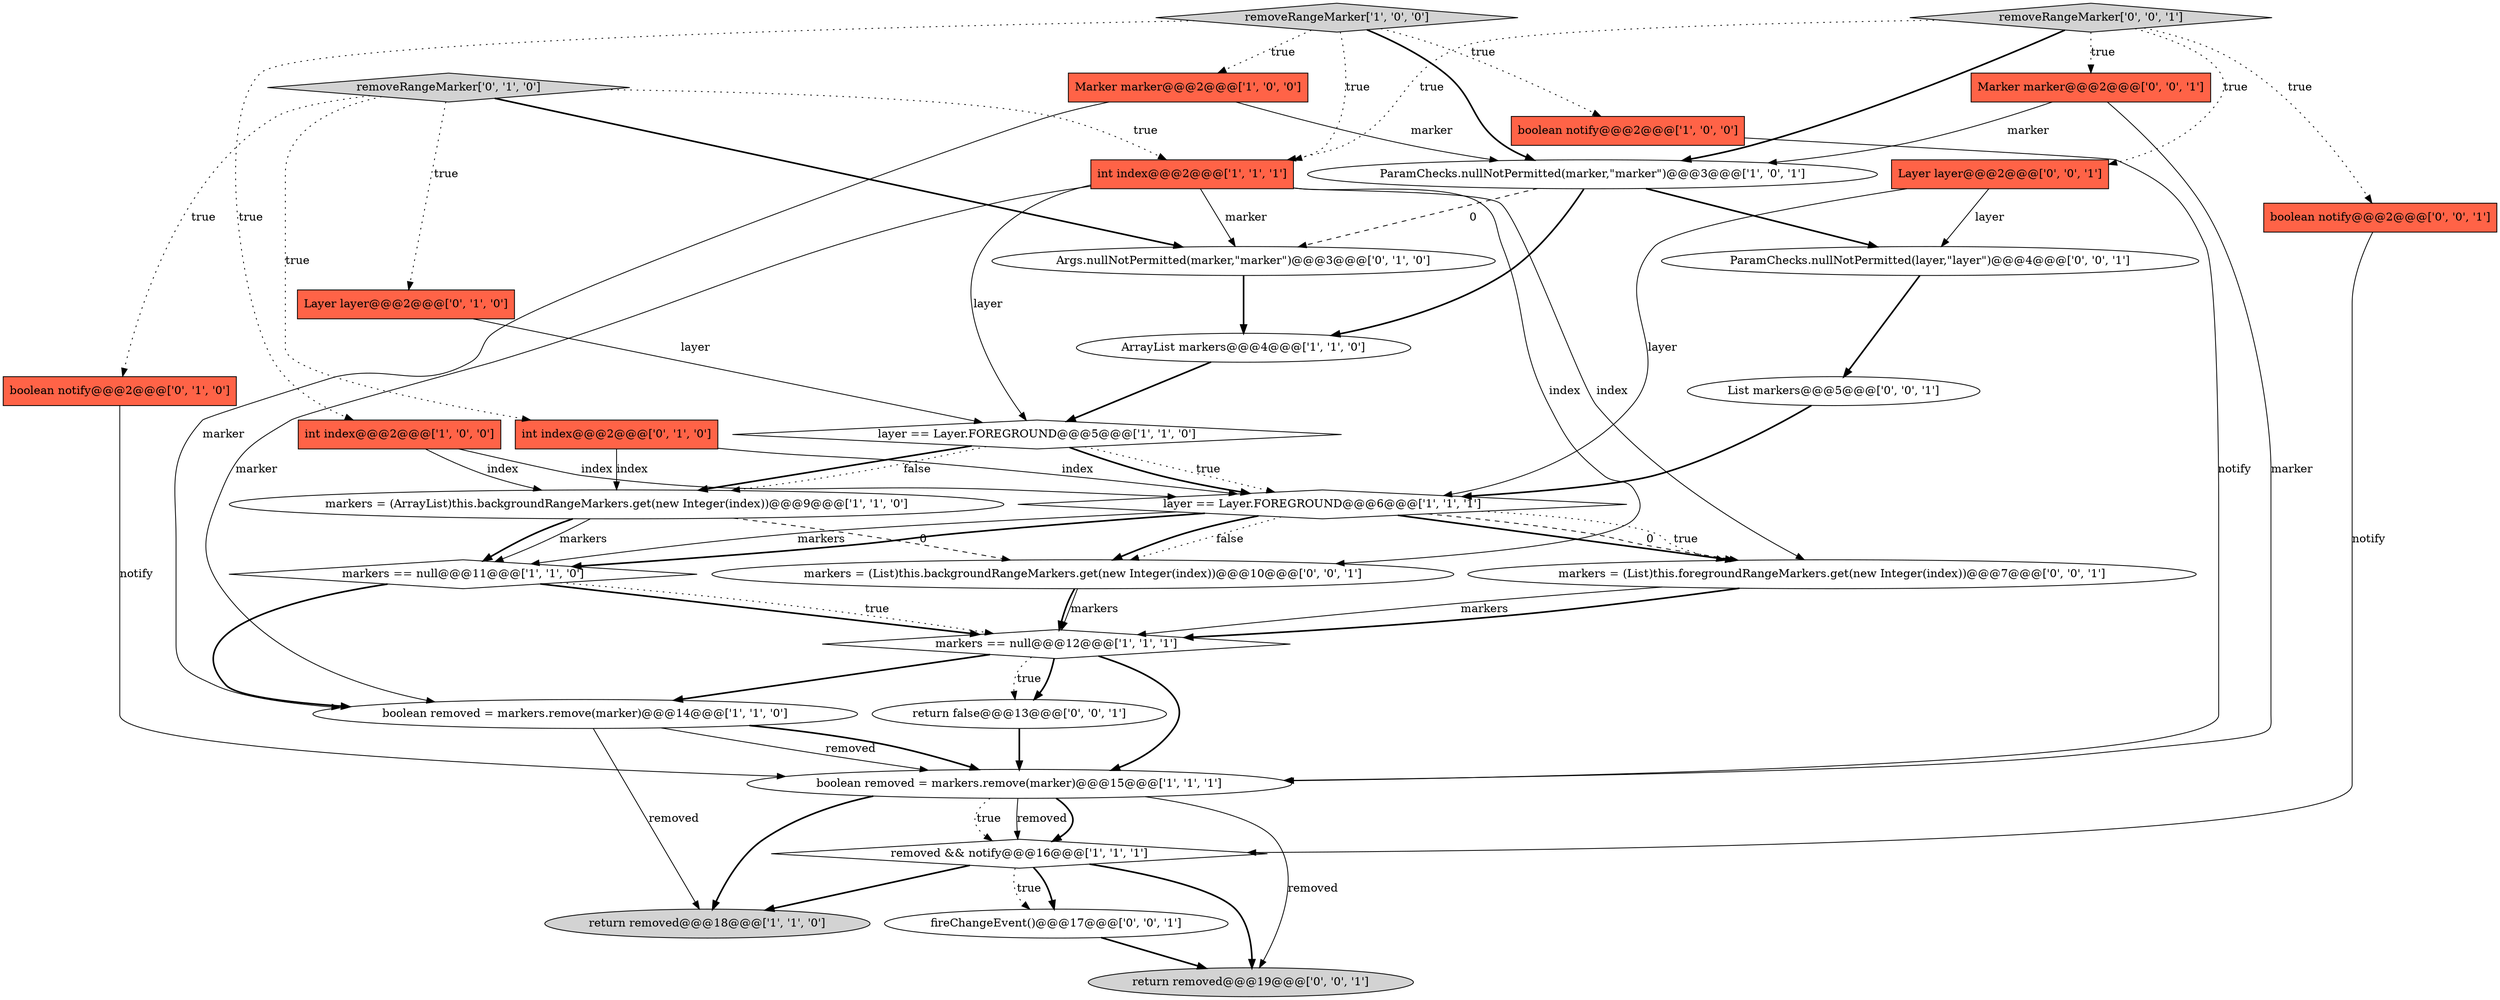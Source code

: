 digraph {
27 [style = filled, label = "fireChangeEvent()@@@17@@@['0', '0', '1']", fillcolor = white, shape = ellipse image = "AAA0AAABBB3BBB"];
19 [style = filled, label = "Layer layer@@@2@@@['0', '1', '0']", fillcolor = tomato, shape = box image = "AAA0AAABBB2BBB"];
24 [style = filled, label = "removeRangeMarker['0', '0', '1']", fillcolor = lightgray, shape = diamond image = "AAA0AAABBB3BBB"];
26 [style = filled, label = "ParamChecks.nullNotPermitted(layer,\"layer\")@@@4@@@['0', '0', '1']", fillcolor = white, shape = ellipse image = "AAA0AAABBB3BBB"];
30 [style = filled, label = "return removed@@@19@@@['0', '0', '1']", fillcolor = lightgray, shape = ellipse image = "AAA0AAABBB3BBB"];
9 [style = filled, label = "markers == null@@@11@@@['1', '1', '0']", fillcolor = white, shape = diamond image = "AAA0AAABBB1BBB"];
22 [style = filled, label = "boolean notify@@@2@@@['0', '0', '1']", fillcolor = tomato, shape = box image = "AAA0AAABBB3BBB"];
5 [style = filled, label = "return removed@@@18@@@['1', '1', '0']", fillcolor = lightgray, shape = ellipse image = "AAA0AAABBB1BBB"];
8 [style = filled, label = "layer == Layer.FOREGROUND@@@5@@@['1', '1', '0']", fillcolor = white, shape = diamond image = "AAA0AAABBB1BBB"];
17 [style = filled, label = "Args.nullNotPermitted(marker,\"marker\")@@@3@@@['0', '1', '0']", fillcolor = white, shape = ellipse image = "AAA1AAABBB2BBB"];
23 [style = filled, label = "Marker marker@@@2@@@['0', '0', '1']", fillcolor = tomato, shape = box image = "AAA0AAABBB3BBB"];
3 [style = filled, label = "markers == null@@@12@@@['1', '1', '1']", fillcolor = white, shape = diamond image = "AAA0AAABBB1BBB"];
16 [style = filled, label = "int index@@@2@@@['0', '1', '0']", fillcolor = tomato, shape = box image = "AAA0AAABBB2BBB"];
2 [style = filled, label = "boolean notify@@@2@@@['1', '0', '0']", fillcolor = tomato, shape = box image = "AAA0AAABBB1BBB"];
12 [style = filled, label = "boolean removed = markers.remove(marker)@@@15@@@['1', '1', '1']", fillcolor = white, shape = ellipse image = "AAA0AAABBB1BBB"];
20 [style = filled, label = "boolean notify@@@2@@@['0', '1', '0']", fillcolor = tomato, shape = box image = "AAA0AAABBB2BBB"];
11 [style = filled, label = "Marker marker@@@2@@@['1', '0', '0']", fillcolor = tomato, shape = box image = "AAA0AAABBB1BBB"];
25 [style = filled, label = "markers = (List)this.backgroundRangeMarkers.get(new Integer(index))@@@10@@@['0', '0', '1']", fillcolor = white, shape = ellipse image = "AAA0AAABBB3BBB"];
28 [style = filled, label = "Layer layer@@@2@@@['0', '0', '1']", fillcolor = tomato, shape = box image = "AAA0AAABBB3BBB"];
7 [style = filled, label = "boolean removed = markers.remove(marker)@@@14@@@['1', '1', '0']", fillcolor = white, shape = ellipse image = "AAA0AAABBB1BBB"];
29 [style = filled, label = "return false@@@13@@@['0', '0', '1']", fillcolor = white, shape = ellipse image = "AAA0AAABBB3BBB"];
13 [style = filled, label = "int index@@@2@@@['1', '1', '1']", fillcolor = tomato, shape = box image = "AAA0AAABBB1BBB"];
31 [style = filled, label = "List markers@@@5@@@['0', '0', '1']", fillcolor = white, shape = ellipse image = "AAA0AAABBB3BBB"];
0 [style = filled, label = "removed && notify@@@16@@@['1', '1', '1']", fillcolor = white, shape = diamond image = "AAA0AAABBB1BBB"];
14 [style = filled, label = "ParamChecks.nullNotPermitted(marker,\"marker\")@@@3@@@['1', '0', '1']", fillcolor = white, shape = ellipse image = "AAA0AAABBB1BBB"];
18 [style = filled, label = "removeRangeMarker['0', '1', '0']", fillcolor = lightgray, shape = diamond image = "AAA0AAABBB2BBB"];
4 [style = filled, label = "removeRangeMarker['1', '0', '0']", fillcolor = lightgray, shape = diamond image = "AAA0AAABBB1BBB"];
15 [style = filled, label = "layer == Layer.FOREGROUND@@@6@@@['1', '1', '1']", fillcolor = white, shape = diamond image = "AAA0AAABBB1BBB"];
21 [style = filled, label = "markers = (List)this.foregroundRangeMarkers.get(new Integer(index))@@@7@@@['0', '0', '1']", fillcolor = white, shape = ellipse image = "AAA0AAABBB3BBB"];
6 [style = filled, label = "int index@@@2@@@['1', '0', '0']", fillcolor = tomato, shape = box image = "AAA0AAABBB1BBB"];
10 [style = filled, label = "ArrayList markers@@@4@@@['1', '1', '0']", fillcolor = white, shape = ellipse image = "AAA0AAABBB1BBB"];
1 [style = filled, label = "markers = (ArrayList)this.backgroundRangeMarkers.get(new Integer(index))@@@9@@@['1', '1', '0']", fillcolor = white, shape = ellipse image = "AAA0AAABBB1BBB"];
3->29 [style = bold, label=""];
15->21 [style = dotted, label="true"];
24->13 [style = dotted, label="true"];
12->30 [style = solid, label="removed"];
12->0 [style = bold, label=""];
24->28 [style = dotted, label="true"];
11->14 [style = solid, label="marker"];
13->17 [style = solid, label="marker"];
1->25 [style = dashed, label="0"];
21->3 [style = bold, label=""];
25->3 [style = bold, label=""];
18->20 [style = dotted, label="true"];
3->29 [style = dotted, label="true"];
16->1 [style = solid, label="index"];
1->9 [style = bold, label=""];
7->12 [style = solid, label="removed"];
28->15 [style = solid, label="layer"];
6->15 [style = solid, label="index"];
7->5 [style = solid, label="removed"];
15->9 [style = bold, label=""];
13->21 [style = solid, label="index"];
26->31 [style = bold, label=""];
9->3 [style = bold, label=""];
12->0 [style = dotted, label="true"];
10->8 [style = bold, label=""];
20->12 [style = solid, label="notify"];
23->14 [style = solid, label="marker"];
15->9 [style = solid, label="markers"];
4->11 [style = dotted, label="true"];
15->21 [style = bold, label=""];
12->0 [style = solid, label="removed"];
14->17 [style = dashed, label="0"];
13->8 [style = solid, label="layer"];
2->12 [style = solid, label="notify"];
3->7 [style = bold, label=""];
14->26 [style = bold, label=""];
9->7 [style = bold, label=""];
18->13 [style = dotted, label="true"];
13->25 [style = solid, label="index"];
8->1 [style = bold, label=""];
18->16 [style = dotted, label="true"];
0->27 [style = bold, label=""];
24->22 [style = dotted, label="true"];
12->5 [style = bold, label=""];
8->15 [style = dotted, label="true"];
13->7 [style = solid, label="marker"];
7->12 [style = bold, label=""];
24->23 [style = dotted, label="true"];
3->12 [style = bold, label=""];
8->1 [style = dotted, label="false"];
21->3 [style = solid, label="markers"];
0->27 [style = dotted, label="true"];
27->30 [style = bold, label=""];
19->8 [style = solid, label="layer"];
1->9 [style = solid, label="markers"];
18->19 [style = dotted, label="true"];
15->25 [style = dotted, label="false"];
4->14 [style = bold, label=""];
0->30 [style = bold, label=""];
18->17 [style = bold, label=""];
29->12 [style = bold, label=""];
9->3 [style = dotted, label="true"];
15->21 [style = dashed, label="0"];
22->0 [style = solid, label="notify"];
0->5 [style = bold, label=""];
23->12 [style = solid, label="marker"];
6->1 [style = solid, label="index"];
14->10 [style = bold, label=""];
31->15 [style = bold, label=""];
15->25 [style = bold, label=""];
24->14 [style = bold, label=""];
4->6 [style = dotted, label="true"];
4->13 [style = dotted, label="true"];
16->15 [style = solid, label="index"];
17->10 [style = bold, label=""];
8->15 [style = bold, label=""];
11->7 [style = solid, label="marker"];
25->3 [style = solid, label="markers"];
4->2 [style = dotted, label="true"];
28->26 [style = solid, label="layer"];
}
